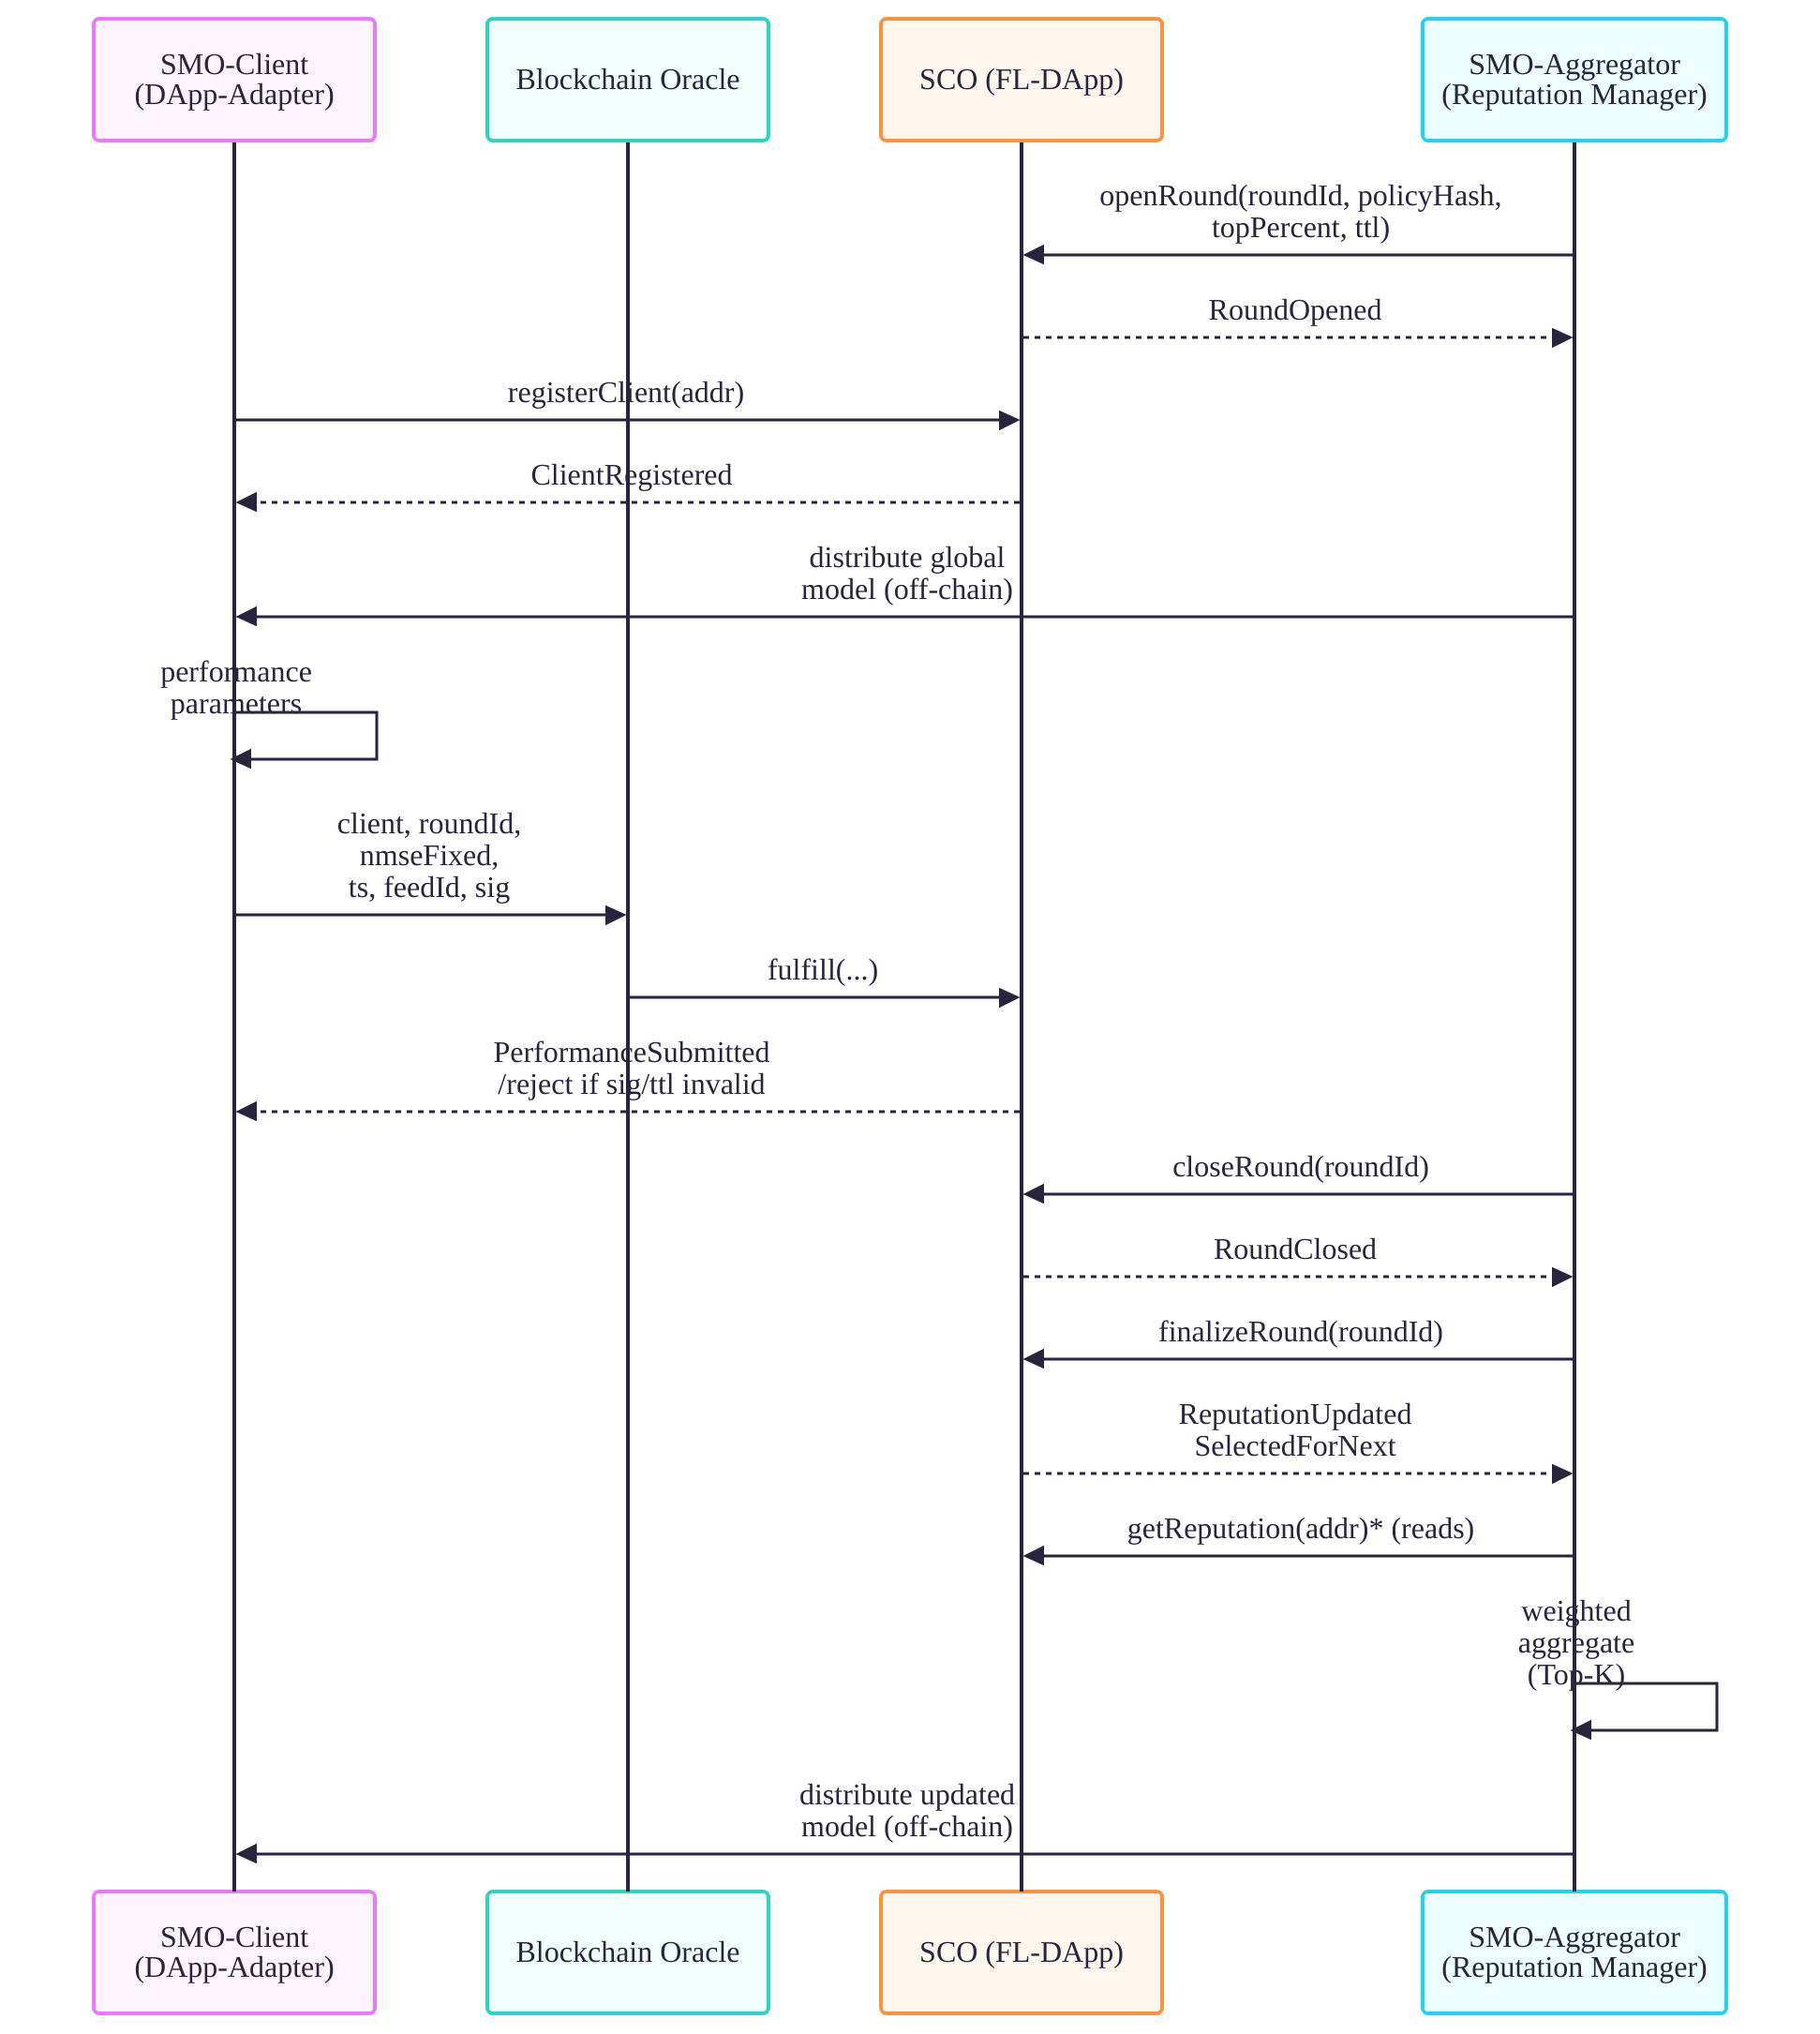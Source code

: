 ---
config:
  theme: redux-color
  themeVariables:
    fontSize: 22px
    fontFamily: ''
  sequence:
    useMaxWidth: false
    rightAngles: true
    actorMargin: 60
---
sequenceDiagram
  participant C as SMO-Client<br/>(DApp-Adapter)
  participant ORCL as Blockchain Oracle
  participant SCO as SCO (FL-DApp)
  participant A as SMO-Aggregator<br/>(Reputation Manager)
  A ->> SCO: openRound(roundId, policyHash,<br/>topPercent, ttl)
  SCO -->> A: RoundOpened
  C ->> SCO: registerClient(addr)
  SCO -->> C: ClientRegistered
  A ->> C: distribute global<br/>model (off-chain)
  C ->> C: performance<br/>parameters
  C ->> ORCL: client, roundId,<br/>nmseFixed,<br/>ts, feedId, sig
  ORCL ->> SCO: fulfill(...)
  SCO -->> C: PerformanceSubmitted<br/>/reject if sig/ttl invalid
  A ->> SCO: closeRound(roundId)
  SCO -->> A: RoundClosed
  A ->> SCO: finalizeRound(roundId)
  SCO -->> A: ReputationUpdated<br/>SelectedForNext
  A ->> SCO: getReputation(addr)* (reads)
  A ->> A: weighted<br/>aggregate<br/>(Top-K)
  A ->> C: distribute updated<br/>model (off-chain)